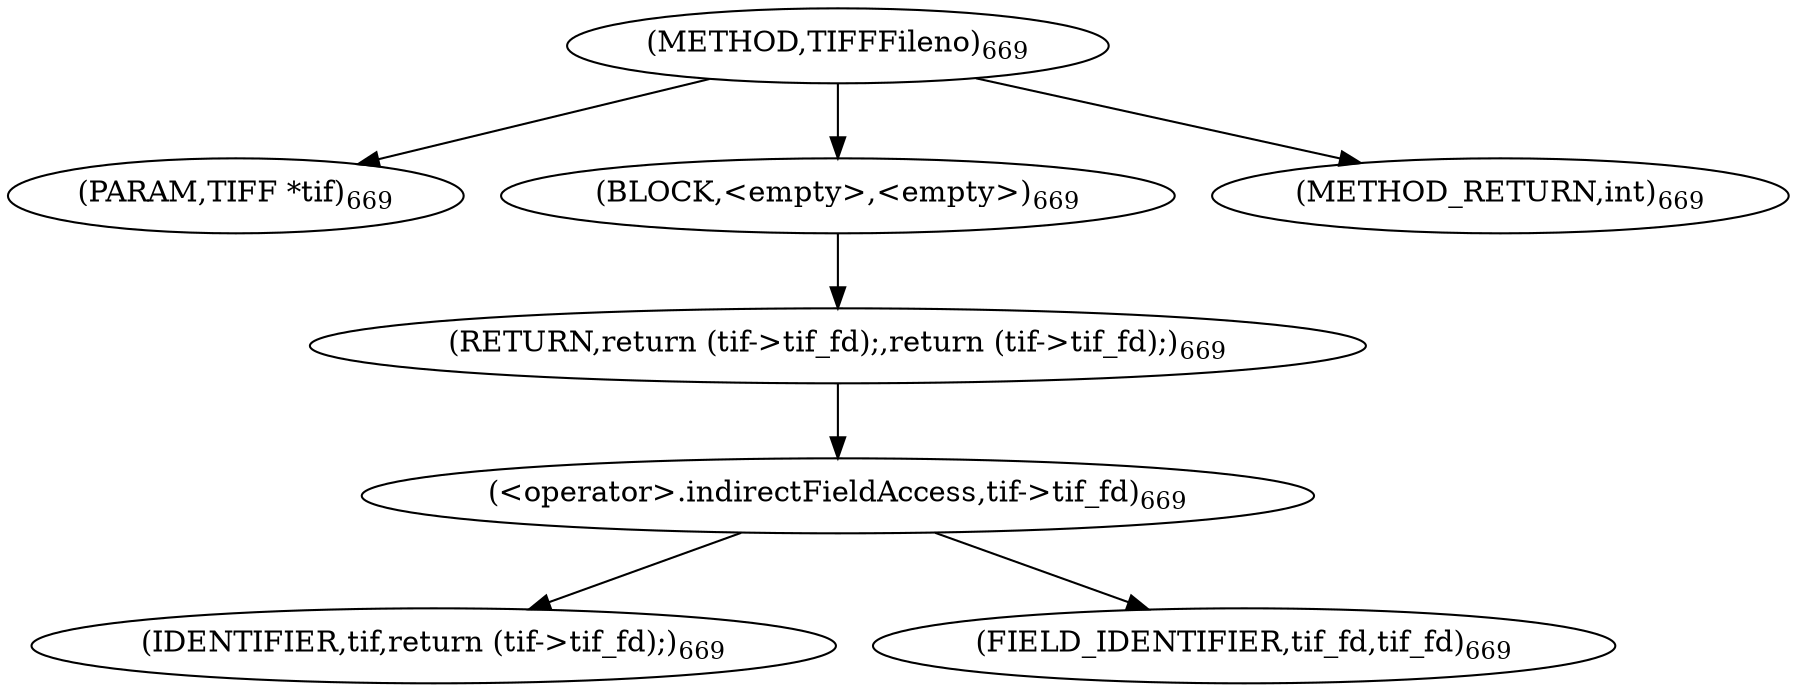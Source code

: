 digraph "TIFFFileno" {  
"1446" [label = <(METHOD,TIFFFileno)<SUB>669</SUB>> ]
"1447" [label = <(PARAM,TIFF *tif)<SUB>669</SUB>> ]
"1448" [label = <(BLOCK,&lt;empty&gt;,&lt;empty&gt;)<SUB>669</SUB>> ]
"1449" [label = <(RETURN,return (tif-&gt;tif_fd);,return (tif-&gt;tif_fd);)<SUB>669</SUB>> ]
"1450" [label = <(&lt;operator&gt;.indirectFieldAccess,tif-&gt;tif_fd)<SUB>669</SUB>> ]
"1451" [label = <(IDENTIFIER,tif,return (tif-&gt;tif_fd);)<SUB>669</SUB>> ]
"1452" [label = <(FIELD_IDENTIFIER,tif_fd,tif_fd)<SUB>669</SUB>> ]
"1453" [label = <(METHOD_RETURN,int)<SUB>669</SUB>> ]
  "1446" -> "1447" 
  "1446" -> "1448" 
  "1446" -> "1453" 
  "1448" -> "1449" 
  "1449" -> "1450" 
  "1450" -> "1451" 
  "1450" -> "1452" 
}

